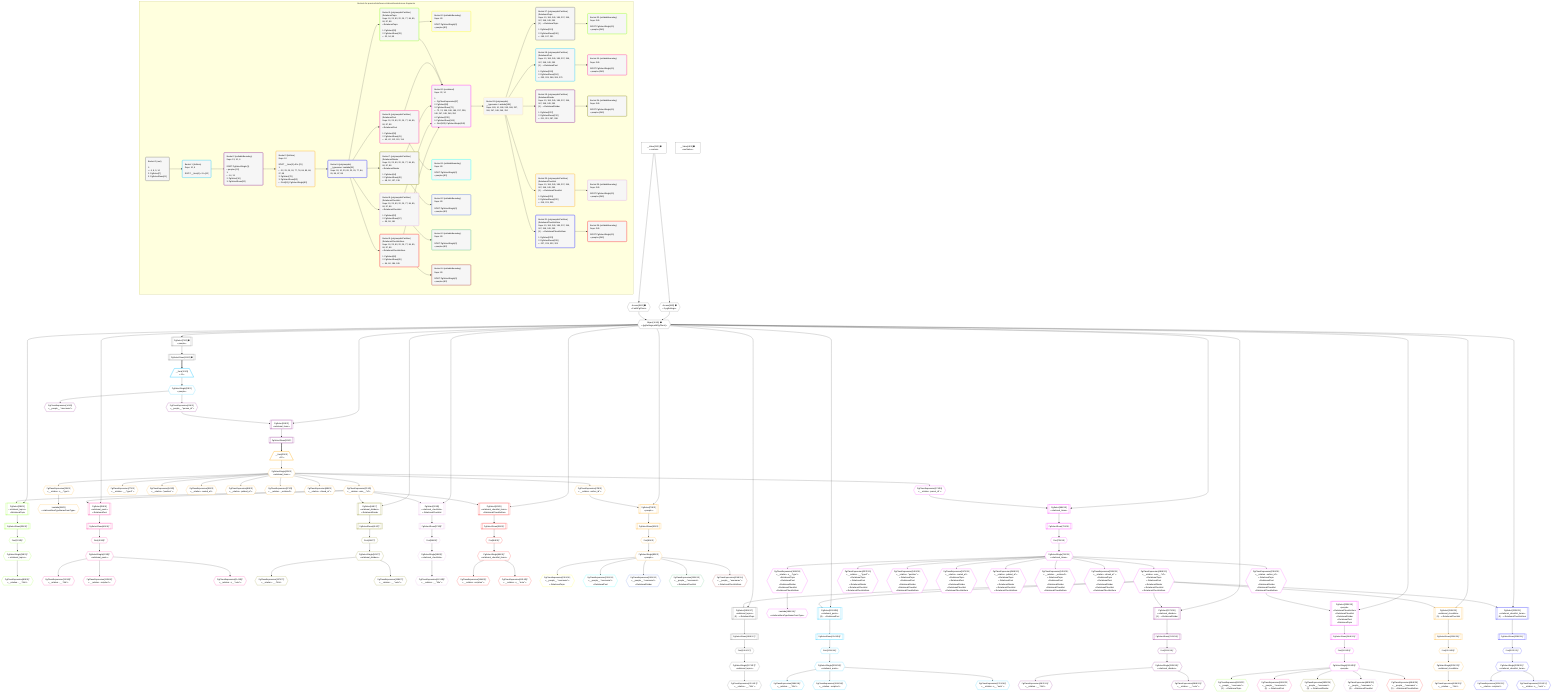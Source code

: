 %%{init: {'themeVariables': { 'fontSize': '12px'}}}%%
graph TD
    classDef path fill:#eee,stroke:#000,color:#000
    classDef plan fill:#fff,stroke-width:1px,color:#000
    classDef itemplan fill:#fff,stroke-width:2px,color:#000
    classDef unbatchedplan fill:#dff,stroke-width:1px,color:#000
    classDef sideeffectplan fill:#fcc,stroke-width:2px,color:#000
    classDef bucket fill:#f6f6f6,color:#000,stroke-width:2px,text-align:left

    subgraph "Buckets for queries/interfaces-relational/nested-more-fragments"
    Bucket0("Bucket 0 (root)<br /><br />1: <br />ᐳ: 6, 8, 9, 10<br />2: PgSelect[7]<br />3: PgSelectRows[11]"):::bucket
    Bucket1("Bucket 1 (listItem)<br />Deps: 10, 6<br /><br />ROOT __Item{1}ᐸ11ᐳ[12]"):::bucket
    Bucket2("Bucket 2 (nullableBoundary)<br />Deps: 13, 10, 6<br /><br />ROOT PgSelectSingle{1}ᐸpeopleᐳ[13]<br />1: <br />ᐳ: 14, 15<br />2: PgSelect[16]<br />3: PgSelectRows[20]"):::bucket
    Bucket3("Bucket 3 (listItem)<br />Deps: 10<br /><br />ROOT __Item{3}ᐸ20ᐳ[21]<br />1: <br />ᐳ: 22, 23, 25, 26, 77, 78, 84, 85, 86, 87, 88<br />2: PgSelect[79]<br />3: PgSelectRows[82]<br />ᐳ: First[81], PgSelectSingle[83]"):::bucket
    Bucket4("Bucket 4 (polymorphic)<br />__typename: Lambda[26]<br />Deps: 26, 10, 23, 83, 22, 25, 77, 84, 85, 86, 87, 88"):::bucket
    Bucket5("Bucket 5 (polymorphicPartition)<br />|RelationalTopic<br />Deps: 10, 23, 83, 22, 25, 77, 84, 85, 86, 87, 88<br />ᐳRelationalTopic<br /><br />1: PgSelect[28]<br />2: PgSelectRows[33]<br />ᐳ: 32, 34, 89"):::bucket
    Bucket6("Bucket 6 (polymorphicPartition)<br />|RelationalPost<br />Deps: 10, 23, 83, 22, 25, 77, 84, 85, 86, 87, 88<br />ᐳRelationalPost<br /><br />1: PgSelect[36]<br />2: PgSelectRows[41]<br />ᐳ: 40, 42, 112, 113, 114"):::bucket
    Bucket7("Bucket 7 (polymorphicPartition)<br />|RelationalDivider<br />Deps: 10, 23, 83, 22, 25, 77, 84, 85, 86, 87, 88<br />ᐳRelationalDivider<br /><br />1: PgSelect[44]<br />2: PgSelectRows[49]<br />ᐳ: 48, 50, 137, 138"):::bucket
    Bucket8("Bucket 8 (polymorphicPartition)<br />|RelationalChecklist<br />Deps: 10, 23, 83, 22, 25, 77, 84, 85, 86, 87, 88<br />ᐳRelationalChecklist<br /><br />1: PgSelect[52]<br />2: PgSelectRows[57]<br />ᐳ: 56, 58, 161"):::bucket
    Bucket9("Bucket 9 (polymorphicPartition)<br />|RelationalChecklistItem<br />Deps: 10, 23, 83, 22, 25, 77, 84, 85, 86, 87, 88<br />ᐳRelationalChecklistItem<br /><br />1: PgSelect[60]<br />2: PgSelectRows[65]<br />ᐳ: 64, 66, 184, 185"):::bucket
    Bucket10("Bucket 10 (nullableBoundary)<br />Deps: 83<br /><br />ROOT PgSelectSingle{3}ᐸpeopleᐳ[83]"):::bucket
    Bucket11("Bucket 11 (nullableBoundary)<br />Deps: 83<br /><br />ROOT PgSelectSingle{3}ᐸpeopleᐳ[83]"):::bucket
    Bucket12("Bucket 12 (nullableBoundary)<br />Deps: 83<br /><br />ROOT PgSelectSingle{3}ᐸpeopleᐳ[83]"):::bucket
    Bucket13("Bucket 13 (nullableBoundary)<br />Deps: 83<br /><br />ROOT PgSelectSingle{3}ᐸpeopleᐳ[83]"):::bucket
    Bucket14("Bucket 14 (nullableBoundary)<br />Deps: 83<br /><br />ROOT PgSelectSingle{3}ᐸpeopleᐳ[83]"):::bucket
    Bucket15("Bucket 15 (combined)<br />Deps: 22, 10<br /><br />1: <br />ᐳ: PgClassExpression[67]<br />2: PgSelect[68]<br />3: PgSelectRows[73]<br />ᐳ: 72, 74, 186, 188, 189, 237, 238, 246, 247, 248, 249, 250<br />4: PgSelect[239]<br />5: PgSelectRows[244]<br />ᐳ: First[243], PgSelectSingle[245]"):::bucket
    Bucket16("Bucket 16 (polymorphic)<br />__typename: Lambda[189]<br />Deps: 189, 10, 186, 245, 188, 237, 246, 247, 248, 249, 250"):::bucket
    Bucket17("Bucket 17 (polymorphicPartition)<br />|RelationalTopic<br />Deps: 10, 186, 245, 188, 237, 246, 247, 248, 249, 250<br />(5) ...ᐳRelationalTopic<br /><br />1: PgSelect[191]<br />2: PgSelectRows[196]<br />ᐳ: 195, 197, 251"):::bucket
    Bucket18("Bucket 18 (polymorphicPartition)<br />|RelationalPost<br />Deps: 10, 186, 245, 188, 237, 246, 247, 248, 249, 250<br />(5) ...ᐳRelationalPost<br /><br />1: PgSelect[199]<br />2: PgSelectRows[204]<br />ᐳ: 203, 205, 268, 269, 270"):::bucket
    Bucket19("Bucket 19 (polymorphicPartition)<br />|RelationalDivider<br />Deps: 10, 186, 245, 188, 237, 246, 247, 248, 249, 250<br />(5) ...ᐳRelationalDivider<br /><br />1: PgSelect[207]<br />2: PgSelectRows[212]<br />ᐳ: 211, 213, 287, 288"):::bucket
    Bucket20("Bucket 20 (polymorphicPartition)<br />|RelationalChecklist<br />Deps: 10, 186, 245, 188, 237, 246, 247, 248, 249, 250<br />(5) ...ᐳRelationalChecklist<br /><br />1: PgSelect[215]<br />2: PgSelectRows[220]<br />ᐳ: 219, 221, 305"):::bucket
    Bucket21("Bucket 21 (polymorphicPartition)<br />|RelationalChecklistItem<br />Deps: 10, 186, 245, 188, 237, 246, 247, 248, 249, 250<br />(5) ...ᐳRelationalChecklistItem<br /><br />1: PgSelect[223]<br />2: PgSelectRows[228]<br />ᐳ: 227, 229, 322, 323"):::bucket
    Bucket22("Bucket 22 (nullableBoundary)<br />Deps: 245<br /><br />ROOT PgSelectSingle{15}ᐸpeopleᐳ[245]"):::bucket
    Bucket23("Bucket 23 (nullableBoundary)<br />Deps: 245<br /><br />ROOT PgSelectSingle{15}ᐸpeopleᐳ[245]"):::bucket
    Bucket24("Bucket 24 (nullableBoundary)<br />Deps: 245<br /><br />ROOT PgSelectSingle{15}ᐸpeopleᐳ[245]"):::bucket
    Bucket25("Bucket 25 (nullableBoundary)<br />Deps: 245<br /><br />ROOT PgSelectSingle{15}ᐸpeopleᐳ[245]"):::bucket
    Bucket26("Bucket 26 (nullableBoundary)<br />Deps: 245<br /><br />ROOT PgSelectSingle{15}ᐸpeopleᐳ[245]"):::bucket
    end
    Bucket0 --> Bucket1
    Bucket1 --> Bucket2
    Bucket2 --> Bucket3
    Bucket3 --> Bucket4
    Bucket4 --> Bucket5 & Bucket6 & Bucket7 & Bucket8 & Bucket9
    Bucket5 --> Bucket10 & Bucket15
    Bucket6 --> Bucket11 & Bucket15
    Bucket7 --> Bucket12 & Bucket15
    Bucket8 --> Bucket13 & Bucket15
    Bucket9 --> Bucket14 & Bucket15
    Bucket15 --> Bucket16
    Bucket16 --> Bucket17 & Bucket18 & Bucket19 & Bucket20 & Bucket21
    Bucket17 --> Bucket22
    Bucket18 --> Bucket23
    Bucket19 --> Bucket24
    Bucket20 --> Bucket25
    Bucket21 --> Bucket26

    %% plan dependencies
    PgSelect7[["PgSelect[7∈0] ➊<br />ᐸpeopleᐳ"]]:::plan
    Object10{{"Object[10∈0] ➊<br />ᐸ{pgSettings,withPgClient}ᐳ"}}:::plan
    Object10 --> PgSelect7
    Access8{{"Access[8∈0] ➊<br />ᐸ2.pgSettingsᐳ"}}:::plan
    Access9{{"Access[9∈0] ➊<br />ᐸ2.withPgClientᐳ"}}:::plan
    Access8 & Access9 --> Object10
    __Value2["__Value[2∈0] ➊<br />ᐸcontextᐳ"]:::plan
    __Value2 --> Access8
    __Value2 --> Access9
    PgSelectRows11[["PgSelectRows[11∈0] ➊"]]:::plan
    PgSelect7 --> PgSelectRows11
    __Value4["__Value[4∈0] ➊<br />ᐸrootValueᐳ"]:::plan
    __Item12[/"__Item[12∈1]<br />ᐸ11ᐳ"\]:::itemplan
    PgSelectRows11 ==> __Item12
    PgSelectSingle13{{"PgSelectSingle[13∈1]<br />ᐸpeopleᐳ"}}:::plan
    __Item12 --> PgSelectSingle13
    PgSelect16[["PgSelect[16∈2]<br />ᐸrelational_itemsᐳ"]]:::plan
    PgClassExpression15{{"PgClassExpression[15∈2]<br />ᐸ__people__.”person_id”ᐳ"}}:::plan
    Object10 & PgClassExpression15 --> PgSelect16
    PgClassExpression14{{"PgClassExpression[14∈2]<br />ᐸ__people__.”username”ᐳ"}}:::plan
    PgSelectSingle13 --> PgClassExpression14
    PgSelectSingle13 --> PgClassExpression15
    PgSelectRows20[["PgSelectRows[20∈2]"]]:::plan
    PgSelect16 --> PgSelectRows20
    PgSelect79[["PgSelect[79∈3]<br />ᐸpeopleᐳ"]]:::plan
    PgClassExpression78{{"PgClassExpression[78∈3]<br />ᐸ__relation...author_id”ᐳ"}}:::plan
    Object10 & PgClassExpression78 --> PgSelect79
    __Item21[/"__Item[21∈3]<br />ᐸ20ᐳ"\]:::itemplan
    PgSelectRows20 ==> __Item21
    PgSelectSingle22{{"PgSelectSingle[22∈3]<br />ᐸrelational_itemsᐳ"}}:::plan
    __Item21 --> PgSelectSingle22
    PgClassExpression23{{"PgClassExpression[23∈3]<br />ᐸ__relation...ems__.”id”ᐳ"}}:::plan
    PgSelectSingle22 --> PgClassExpression23
    PgClassExpression25{{"PgClassExpression[25∈3]<br />ᐸ__relation...s__.”type”ᐳ"}}:::plan
    PgSelectSingle22 --> PgClassExpression25
    Lambda26{{"Lambda[26∈3]<br />ᐸrelationalItemTypeNameFromTypeᐳ"}}:::plan
    PgClassExpression25 --> Lambda26
    PgClassExpression77{{"PgClassExpression[77∈3]<br />ᐸ__relation...__.”type2”ᐳ"}}:::plan
    PgSelectSingle22 --> PgClassExpression77
    PgSelectSingle22 --> PgClassExpression78
    First81{{"First[81∈3]"}}:::plan
    PgSelectRows82[["PgSelectRows[82∈3]"]]:::plan
    PgSelectRows82 --> First81
    PgSelect79 --> PgSelectRows82
    PgSelectSingle83{{"PgSelectSingle[83∈3]<br />ᐸpeopleᐳ"}}:::plan
    First81 --> PgSelectSingle83
    PgClassExpression84{{"PgClassExpression[84∈3]<br />ᐸ__relation...”position”ᐳ"}}:::plan
    PgSelectSingle22 --> PgClassExpression84
    PgClassExpression85{{"PgClassExpression[85∈3]<br />ᐸ__relation...reated_at”ᐳ"}}:::plan
    PgSelectSingle22 --> PgClassExpression85
    PgClassExpression86{{"PgClassExpression[86∈3]<br />ᐸ__relation...pdated_at”ᐳ"}}:::plan
    PgSelectSingle22 --> PgClassExpression86
    PgClassExpression87{{"PgClassExpression[87∈3]<br />ᐸ__relation..._archived”ᐳ"}}:::plan
    PgSelectSingle22 --> PgClassExpression87
    PgClassExpression88{{"PgClassExpression[88∈3]<br />ᐸ__relation...chived_at”ᐳ"}}:::plan
    PgSelectSingle22 --> PgClassExpression88
    PgSelect28[["PgSelect[28∈5]<br />ᐸrelational_topicsᐳ<br />ᐳRelationalTopic"]]:::plan
    Object10 & PgClassExpression23 --> PgSelect28
    First32{{"First[32∈5]^"}}:::plan
    PgSelectRows33[["PgSelectRows[33∈5]^"]]:::plan
    PgSelectRows33 --> First32
    PgSelect28 --> PgSelectRows33
    PgSelectSingle34{{"PgSelectSingle[34∈5]^<br />ᐸrelational_topicsᐳ"}}:::plan
    First32 --> PgSelectSingle34
    PgClassExpression89{{"PgClassExpression[89∈5]^<br />ᐸ__relation...__.”title”ᐳ"}}:::plan
    PgSelectSingle34 --> PgClassExpression89
    PgSelect36[["PgSelect[36∈6]<br />ᐸrelational_postsᐳ<br />ᐳRelationalPost"]]:::plan
    Object10 & PgClassExpression23 --> PgSelect36
    First40{{"First[40∈6]^"}}:::plan
    PgSelectRows41[["PgSelectRows[41∈6]^"]]:::plan
    PgSelectRows41 --> First40
    PgSelect36 --> PgSelectRows41
    PgSelectSingle42{{"PgSelectSingle[42∈6]^<br />ᐸrelational_postsᐳ"}}:::plan
    First40 --> PgSelectSingle42
    PgClassExpression112{{"PgClassExpression[112∈6]^<br />ᐸ__relation...__.”title”ᐳ"}}:::plan
    PgSelectSingle42 --> PgClassExpression112
    PgClassExpression113{{"PgClassExpression[113∈6]^<br />ᐸ__relation...scription”ᐳ"}}:::plan
    PgSelectSingle42 --> PgClassExpression113
    PgClassExpression114{{"PgClassExpression[114∈6]^<br />ᐸ__relation...s__.”note”ᐳ"}}:::plan
    PgSelectSingle42 --> PgClassExpression114
    PgSelect44[["PgSelect[44∈7]<br />ᐸrelational_dividersᐳ<br />ᐳRelationalDivider"]]:::plan
    Object10 & PgClassExpression23 --> PgSelect44
    First48{{"First[48∈7]^"}}:::plan
    PgSelectRows49[["PgSelectRows[49∈7]^"]]:::plan
    PgSelectRows49 --> First48
    PgSelect44 --> PgSelectRows49
    PgSelectSingle50{{"PgSelectSingle[50∈7]^<br />ᐸrelational_dividersᐳ"}}:::plan
    First48 --> PgSelectSingle50
    PgClassExpression137{{"PgClassExpression[137∈7]^<br />ᐸ__relation...__.”title”ᐳ"}}:::plan
    PgSelectSingle50 --> PgClassExpression137
    PgClassExpression138{{"PgClassExpression[138∈7]^<br />ᐸ__relation...__.”color”ᐳ"}}:::plan
    PgSelectSingle50 --> PgClassExpression138
    PgSelect52[["PgSelect[52∈8]<br />ᐸrelational_checklistsᐳ<br />ᐳRelationalChecklist"]]:::plan
    Object10 & PgClassExpression23 --> PgSelect52
    First56{{"First[56∈8]^"}}:::plan
    PgSelectRows57[["PgSelectRows[57∈8]^"]]:::plan
    PgSelectRows57 --> First56
    PgSelect52 --> PgSelectRows57
    PgSelectSingle58{{"PgSelectSingle[58∈8]^<br />ᐸrelational_checklistsᐳ"}}:::plan
    First56 --> PgSelectSingle58
    PgClassExpression161{{"PgClassExpression[161∈8]^<br />ᐸ__relation...__.”title”ᐳ"}}:::plan
    PgSelectSingle58 --> PgClassExpression161
    PgSelect60[["PgSelect[60∈9]<br />ᐸrelational_checklist_itemsᐳ<br />ᐳRelationalChecklistItem"]]:::plan
    Object10 & PgClassExpression23 --> PgSelect60
    First64{{"First[64∈9]^"}}:::plan
    PgSelectRows65[["PgSelectRows[65∈9]^"]]:::plan
    PgSelectRows65 --> First64
    PgSelect60 --> PgSelectRows65
    PgSelectSingle66{{"PgSelectSingle[66∈9]^<br />ᐸrelational_checklist_itemsᐳ"}}:::plan
    First64 --> PgSelectSingle66
    PgClassExpression184{{"PgClassExpression[184∈9]^<br />ᐸ__relation...scription”ᐳ"}}:::plan
    PgSelectSingle66 --> PgClassExpression184
    PgClassExpression185{{"PgClassExpression[185∈9]^<br />ᐸ__relation...s__.”note”ᐳ"}}:::plan
    PgSelectSingle66 --> PgClassExpression185
    PgClassExpression230{{"PgClassExpression[230∈10]<br />ᐸ__people__.”username”ᐳ<br />ᐳRelationalTopic"}}:::plan
    PgSelectSingle83 --> PgClassExpression230
    PgClassExpression231{{"PgClassExpression[231∈11]<br />ᐸ__people__.”username”ᐳ<br />ᐳRelationalPost"}}:::plan
    PgSelectSingle83 --> PgClassExpression231
    PgClassExpression232{{"PgClassExpression[232∈12]<br />ᐸ__people__.”username”ᐳ<br />ᐳRelationalDivider"}}:::plan
    PgSelectSingle83 --> PgClassExpression232
    PgClassExpression233{{"PgClassExpression[233∈13]<br />ᐸ__people__.”username”ᐳ<br />ᐳRelationalChecklist"}}:::plan
    PgSelectSingle83 --> PgClassExpression233
    PgClassExpression234{{"PgClassExpression[234∈14]<br />ᐸ__people__.”username”ᐳ<br />ᐳRelationalChecklistItem"}}:::plan
    PgSelectSingle83 --> PgClassExpression234
    PgSelect68[["PgSelect[68∈15]<br />ᐸrelational_itemsᐳ"]]:::plan
    PgClassExpression67{{"PgClassExpression[67∈15]<br />ᐸ__relation...parent_id”ᐳ"}}:::plan
    Object10 & PgClassExpression67 --> PgSelect68
    PgSelect239[["PgSelect[239∈15]<br />ᐸpeopleᐳ<br />ᐳRelationalChecklistItem<br />ᐳRelationalChecklist<br />ᐳRelationalDivider<br />ᐳRelationalPost<br />ᐳRelationalTopic"]]:::plan
    PgClassExpression238{{"PgClassExpression[238∈15]<br />ᐸ__relation...author_id”ᐳ<br />ᐳRelationalTopic<br />ᐳRelationalPost<br />ᐳRelationalDivider<br />ᐳRelationalChecklist<br />ᐳRelationalChecklistItem"}}:::plan
    Object10 & PgClassExpression238 --> PgSelect239
    PgSelectSingle22 --> PgClassExpression67
    First72{{"First[72∈15]"}}:::plan
    PgSelectRows73[["PgSelectRows[73∈15]"]]:::plan
    PgSelectRows73 --> First72
    PgSelect68 --> PgSelectRows73
    PgSelectSingle74{{"PgSelectSingle[74∈15]<br />ᐸrelational_itemsᐳ"}}:::plan
    First72 --> PgSelectSingle74
    PgClassExpression186{{"PgClassExpression[186∈15]<br />ᐸ__relation...ems__.”id”ᐳ<br />ᐳRelationalTopic<br />ᐳRelationalPost<br />ᐳRelationalDivider<br />ᐳRelationalChecklist<br />ᐳRelationalChecklistItem"}}:::plan
    PgSelectSingle74 --> PgClassExpression186
    PgClassExpression188{{"PgClassExpression[188∈15]<br />ᐸ__relation...s__.”type”ᐳ<br />ᐳRelationalTopic<br />ᐳRelationalPost<br />ᐳRelationalDivider<br />ᐳRelationalChecklist<br />ᐳRelationalChecklistItem"}}:::plan
    PgSelectSingle74 --> PgClassExpression188
    Lambda189{{"Lambda[189∈15]^<br />ᐸrelationalItemTypeNameFromTypeᐳ"}}:::plan
    PgClassExpression188 --> Lambda189
    PgClassExpression237{{"PgClassExpression[237∈15]<br />ᐸ__relation...__.”type2”ᐳ<br />ᐳRelationalTopic<br />ᐳRelationalPost<br />ᐳRelationalDivider<br />ᐳRelationalChecklist<br />ᐳRelationalChecklistItem"}}:::plan
    PgSelectSingle74 --> PgClassExpression237
    PgSelectSingle74 --> PgClassExpression238
    First243{{"First[243∈15]^"}}:::plan
    PgSelectRows244[["PgSelectRows[244∈15]^"]]:::plan
    PgSelectRows244 --> First243
    PgSelect239 --> PgSelectRows244
    PgSelectSingle245{{"PgSelectSingle[245∈15]^<br />ᐸpeopleᐳ"}}:::plan
    First243 --> PgSelectSingle245
    PgClassExpression246{{"PgClassExpression[246∈15]<br />ᐸ__relation...”position”ᐳ<br />ᐳRelationalTopic<br />ᐳRelationalPost<br />ᐳRelationalDivider<br />ᐳRelationalChecklist<br />ᐳRelationalChecklistItem"}}:::plan
    PgSelectSingle74 --> PgClassExpression246
    PgClassExpression247{{"PgClassExpression[247∈15]<br />ᐸ__relation...reated_at”ᐳ<br />ᐳRelationalTopic<br />ᐳRelationalPost<br />ᐳRelationalDivider<br />ᐳRelationalChecklist<br />ᐳRelationalChecklistItem"}}:::plan
    PgSelectSingle74 --> PgClassExpression247
    PgClassExpression248{{"PgClassExpression[248∈15]<br />ᐸ__relation...pdated_at”ᐳ<br />ᐳRelationalTopic<br />ᐳRelationalPost<br />ᐳRelationalDivider<br />ᐳRelationalChecklist<br />ᐳRelationalChecklistItem"}}:::plan
    PgSelectSingle74 --> PgClassExpression248
    PgClassExpression249{{"PgClassExpression[249∈15]<br />ᐸ__relation..._archived”ᐳ<br />ᐳRelationalTopic<br />ᐳRelationalPost<br />ᐳRelationalDivider<br />ᐳRelationalChecklist<br />ᐳRelationalChecklistItem"}}:::plan
    PgSelectSingle74 --> PgClassExpression249
    PgClassExpression250{{"PgClassExpression[250∈15]<br />ᐸ__relation...chived_at”ᐳ<br />ᐳRelationalTopic<br />ᐳRelationalPost<br />ᐳRelationalDivider<br />ᐳRelationalChecklist<br />ᐳRelationalChecklistItem"}}:::plan
    PgSelectSingle74 --> PgClassExpression250
    PgSelect191[["PgSelect[191∈17]<br />ᐸrelational_topicsᐳ<br />(5) ...ᐳRelationalTopic"]]:::plan
    Object10 & PgClassExpression186 --> PgSelect191
    First195{{"First[195∈17]^"}}:::plan
    PgSelectRows196[["PgSelectRows[196∈17]^"]]:::plan
    PgSelectRows196 --> First195
    PgSelect191 --> PgSelectRows196
    PgSelectSingle197{{"PgSelectSingle[197∈17]^<br />ᐸrelational_topicsᐳ"}}:::plan
    First195 --> PgSelectSingle197
    PgClassExpression251{{"PgClassExpression[251∈17]^<br />ᐸ__relation...__.”title”ᐳ"}}:::plan
    PgSelectSingle197 --> PgClassExpression251
    PgSelect199[["PgSelect[199∈18]<br />ᐸrelational_postsᐳ<br />(5) ...ᐳRelationalPost"]]:::plan
    Object10 & PgClassExpression186 --> PgSelect199
    First203{{"First[203∈18]^"}}:::plan
    PgSelectRows204[["PgSelectRows[204∈18]^"]]:::plan
    PgSelectRows204 --> First203
    PgSelect199 --> PgSelectRows204
    PgSelectSingle205{{"PgSelectSingle[205∈18]^<br />ᐸrelational_postsᐳ"}}:::plan
    First203 --> PgSelectSingle205
    PgClassExpression268{{"PgClassExpression[268∈18]^<br />ᐸ__relation...__.”title”ᐳ"}}:::plan
    PgSelectSingle205 --> PgClassExpression268
    PgClassExpression269{{"PgClassExpression[269∈18]^<br />ᐸ__relation...scription”ᐳ"}}:::plan
    PgSelectSingle205 --> PgClassExpression269
    PgClassExpression270{{"PgClassExpression[270∈18]^<br />ᐸ__relation...s__.”note”ᐳ"}}:::plan
    PgSelectSingle205 --> PgClassExpression270
    PgSelect207[["PgSelect[207∈19]<br />ᐸrelational_dividersᐳ<br />(5) ...ᐳRelationalDivider"]]:::plan
    Object10 & PgClassExpression186 --> PgSelect207
    First211{{"First[211∈19]^"}}:::plan
    PgSelectRows212[["PgSelectRows[212∈19]^"]]:::plan
    PgSelectRows212 --> First211
    PgSelect207 --> PgSelectRows212
    PgSelectSingle213{{"PgSelectSingle[213∈19]^<br />ᐸrelational_dividersᐳ"}}:::plan
    First211 --> PgSelectSingle213
    PgClassExpression287{{"PgClassExpression[287∈19]^<br />ᐸ__relation...__.”title”ᐳ"}}:::plan
    PgSelectSingle213 --> PgClassExpression287
    PgClassExpression288{{"PgClassExpression[288∈19]^<br />ᐸ__relation...__.”color”ᐳ"}}:::plan
    PgSelectSingle213 --> PgClassExpression288
    PgSelect215[["PgSelect[215∈20]<br />ᐸrelational_checklistsᐳ<br />(5) ...ᐳRelationalChecklist"]]:::plan
    Object10 & PgClassExpression186 --> PgSelect215
    First219{{"First[219∈20]^"}}:::plan
    PgSelectRows220[["PgSelectRows[220∈20]^"]]:::plan
    PgSelectRows220 --> First219
    PgSelect215 --> PgSelectRows220
    PgSelectSingle221{{"PgSelectSingle[221∈20]^<br />ᐸrelational_checklistsᐳ"}}:::plan
    First219 --> PgSelectSingle221
    PgClassExpression305{{"PgClassExpression[305∈20]^<br />ᐸ__relation...__.”title”ᐳ"}}:::plan
    PgSelectSingle221 --> PgClassExpression305
    PgSelect223[["PgSelect[223∈21]<br />ᐸrelational_checklist_itemsᐳ<br />(5) ...ᐳRelationalChecklistItem"]]:::plan
    Object10 & PgClassExpression186 --> PgSelect223
    First227{{"First[227∈21]^"}}:::plan
    PgSelectRows228[["PgSelectRows[228∈21]^"]]:::plan
    PgSelectRows228 --> First227
    PgSelect223 --> PgSelectRows228
    PgSelectSingle229{{"PgSelectSingle[229∈21]^<br />ᐸrelational_checklist_itemsᐳ"}}:::plan
    First227 --> PgSelectSingle229
    PgClassExpression322{{"PgClassExpression[322∈21]^<br />ᐸ__relation...scription”ᐳ"}}:::plan
    PgSelectSingle229 --> PgClassExpression322
    PgClassExpression323{{"PgClassExpression[323∈21]^<br />ᐸ__relation...s__.”note”ᐳ"}}:::plan
    PgSelectSingle229 --> PgClassExpression323
    PgClassExpression680{{"PgClassExpression[680∈22]<br />ᐸ__people__.”username”ᐳ<br />(5) ...ᐳRelationalTopic"}}:::plan
    PgSelectSingle245 --> PgClassExpression680
    PgClassExpression681{{"PgClassExpression[681∈23]<br />ᐸ__people__.”username”ᐳ<br />(5) ...ᐳRelationalPost"}}:::plan
    PgSelectSingle245 --> PgClassExpression681
    PgClassExpression682{{"PgClassExpression[682∈24]<br />ᐸ__people__.”username”ᐳ<br />(5) ...ᐳRelationalDivider"}}:::plan
    PgSelectSingle245 --> PgClassExpression682
    PgClassExpression683{{"PgClassExpression[683∈25]<br />ᐸ__people__.”username”ᐳ<br />(5) ...ᐳRelationalChecklist"}}:::plan
    PgSelectSingle245 --> PgClassExpression683
    PgClassExpression684{{"PgClassExpression[684∈26]<br />ᐸ__people__.”username”ᐳ<br />(5) ...ᐳRelationalChecklistItem"}}:::plan
    PgSelectSingle245 --> PgClassExpression684

    %% define steps
    classDef bucket0 stroke:#696969
    class Bucket0,__Value2,__Value4,PgSelect7,Access8,Access9,Object10,PgSelectRows11 bucket0
    classDef bucket1 stroke:#00bfff
    class Bucket1,__Item12,PgSelectSingle13 bucket1
    classDef bucket2 stroke:#7f007f
    class Bucket2,PgClassExpression14,PgClassExpression15,PgSelect16,PgSelectRows20 bucket2
    classDef bucket3 stroke:#ffa500
    class Bucket3,__Item21,PgSelectSingle22,PgClassExpression23,PgClassExpression25,Lambda26,PgClassExpression77,PgClassExpression78,PgSelect79,First81,PgSelectRows82,PgSelectSingle83,PgClassExpression84,PgClassExpression85,PgClassExpression86,PgClassExpression87,PgClassExpression88 bucket3
    classDef bucket4 stroke:#0000ff
    class Bucket4 bucket4
    classDef bucket5 stroke:#7fff00
    class Bucket5,PgSelect28,First32,PgSelectRows33,PgSelectSingle34,PgClassExpression89 bucket5
    classDef bucket6 stroke:#ff1493
    class Bucket6,PgSelect36,First40,PgSelectRows41,PgSelectSingle42,PgClassExpression112,PgClassExpression113,PgClassExpression114 bucket6
    classDef bucket7 stroke:#808000
    class Bucket7,PgSelect44,First48,PgSelectRows49,PgSelectSingle50,PgClassExpression137,PgClassExpression138 bucket7
    classDef bucket8 stroke:#dda0dd
    class Bucket8,PgSelect52,First56,PgSelectRows57,PgSelectSingle58,PgClassExpression161 bucket8
    classDef bucket9 stroke:#ff0000
    class Bucket9,PgSelect60,First64,PgSelectRows65,PgSelectSingle66,PgClassExpression184,PgClassExpression185 bucket9
    classDef bucket10 stroke:#ffff00
    class Bucket10,PgClassExpression230 bucket10
    classDef bucket11 stroke:#00ffff
    class Bucket11,PgClassExpression231 bucket11
    classDef bucket12 stroke:#4169e1
    class Bucket12,PgClassExpression232 bucket12
    classDef bucket13 stroke:#3cb371
    class Bucket13,PgClassExpression233 bucket13
    classDef bucket14 stroke:#a52a2a
    class Bucket14,PgClassExpression234 bucket14
    classDef bucket15 stroke:#ff00ff
    class Bucket15,PgClassExpression67,PgSelect68,First72,PgSelectRows73,PgSelectSingle74,PgClassExpression186,PgClassExpression188,Lambda189,PgClassExpression237,PgClassExpression238,PgSelect239,First243,PgSelectRows244,PgSelectSingle245,PgClassExpression246,PgClassExpression247,PgClassExpression248,PgClassExpression249,PgClassExpression250 bucket15
    classDef bucket16 stroke:#f5deb3
    class Bucket16 bucket16
    classDef bucket17 stroke:#696969
    class Bucket17,PgSelect191,First195,PgSelectRows196,PgSelectSingle197,PgClassExpression251 bucket17
    classDef bucket18 stroke:#00bfff
    class Bucket18,PgSelect199,First203,PgSelectRows204,PgSelectSingle205,PgClassExpression268,PgClassExpression269,PgClassExpression270 bucket18
    classDef bucket19 stroke:#7f007f
    class Bucket19,PgSelect207,First211,PgSelectRows212,PgSelectSingle213,PgClassExpression287,PgClassExpression288 bucket19
    classDef bucket20 stroke:#ffa500
    class Bucket20,PgSelect215,First219,PgSelectRows220,PgSelectSingle221,PgClassExpression305 bucket20
    classDef bucket21 stroke:#0000ff
    class Bucket21,PgSelect223,First227,PgSelectRows228,PgSelectSingle229,PgClassExpression322,PgClassExpression323 bucket21
    classDef bucket22 stroke:#7fff00
    class Bucket22,PgClassExpression680 bucket22
    classDef bucket23 stroke:#ff1493
    class Bucket23,PgClassExpression681 bucket23
    classDef bucket24 stroke:#808000
    class Bucket24,PgClassExpression682 bucket24
    classDef bucket25 stroke:#dda0dd
    class Bucket25,PgClassExpression683 bucket25
    classDef bucket26 stroke:#ff0000
    class Bucket26,PgClassExpression684 bucket26